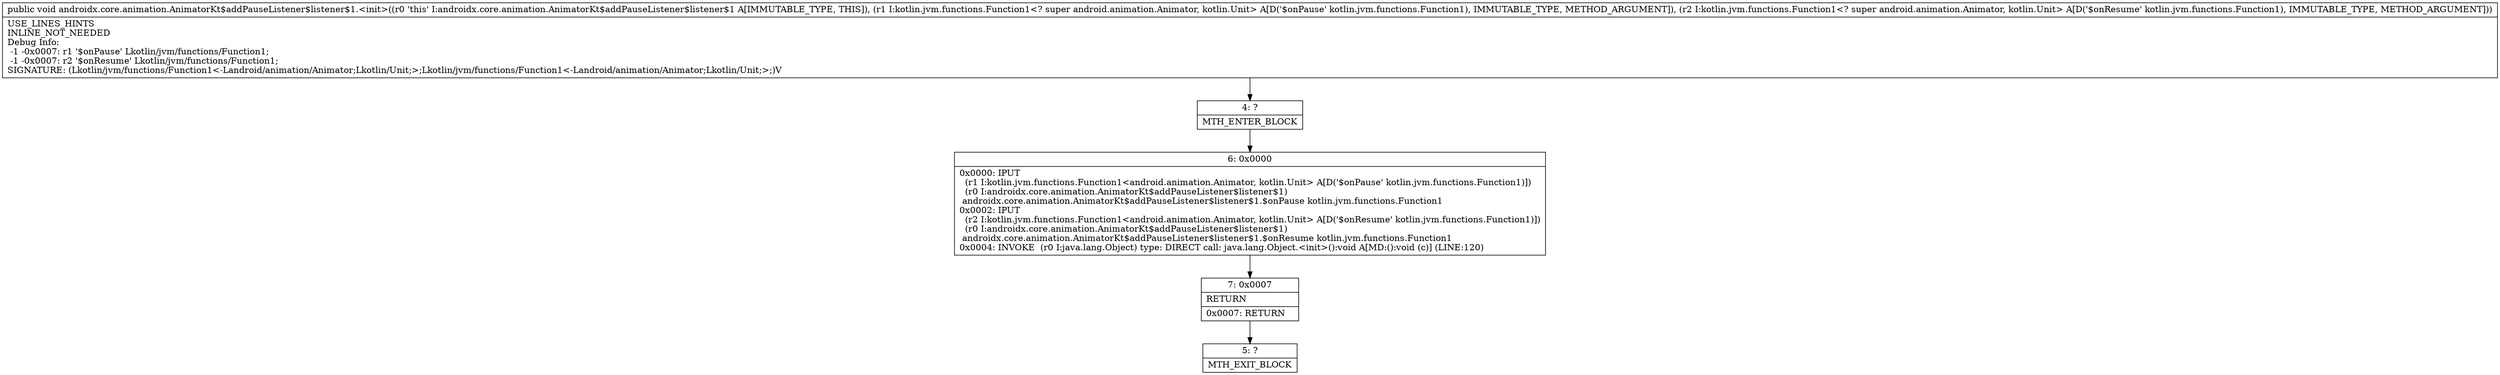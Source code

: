 digraph "CFG forandroidx.core.animation.AnimatorKt$addPauseListener$listener$1.\<init\>(Lkotlin\/jvm\/functions\/Function1;Lkotlin\/jvm\/functions\/Function1;)V" {
Node_4 [shape=record,label="{4\:\ ?|MTH_ENTER_BLOCK\l}"];
Node_6 [shape=record,label="{6\:\ 0x0000|0x0000: IPUT  \l  (r1 I:kotlin.jvm.functions.Function1\<android.animation.Animator, kotlin.Unit\> A[D('$onPause' kotlin.jvm.functions.Function1)])\l  (r0 I:androidx.core.animation.AnimatorKt$addPauseListener$listener$1)\l androidx.core.animation.AnimatorKt$addPauseListener$listener$1.$onPause kotlin.jvm.functions.Function1 \l0x0002: IPUT  \l  (r2 I:kotlin.jvm.functions.Function1\<android.animation.Animator, kotlin.Unit\> A[D('$onResume' kotlin.jvm.functions.Function1)])\l  (r0 I:androidx.core.animation.AnimatorKt$addPauseListener$listener$1)\l androidx.core.animation.AnimatorKt$addPauseListener$listener$1.$onResume kotlin.jvm.functions.Function1 \l0x0004: INVOKE  (r0 I:java.lang.Object) type: DIRECT call: java.lang.Object.\<init\>():void A[MD:():void (c)] (LINE:120)\l}"];
Node_7 [shape=record,label="{7\:\ 0x0007|RETURN\l|0x0007: RETURN   \l}"];
Node_5 [shape=record,label="{5\:\ ?|MTH_EXIT_BLOCK\l}"];
MethodNode[shape=record,label="{public void androidx.core.animation.AnimatorKt$addPauseListener$listener$1.\<init\>((r0 'this' I:androidx.core.animation.AnimatorKt$addPauseListener$listener$1 A[IMMUTABLE_TYPE, THIS]), (r1 I:kotlin.jvm.functions.Function1\<? super android.animation.Animator, kotlin.Unit\> A[D('$onPause' kotlin.jvm.functions.Function1), IMMUTABLE_TYPE, METHOD_ARGUMENT]), (r2 I:kotlin.jvm.functions.Function1\<? super android.animation.Animator, kotlin.Unit\> A[D('$onResume' kotlin.jvm.functions.Function1), IMMUTABLE_TYPE, METHOD_ARGUMENT]))  | USE_LINES_HINTS\lINLINE_NOT_NEEDED\lDebug Info:\l  \-1 \-0x0007: r1 '$onPause' Lkotlin\/jvm\/functions\/Function1;\l  \-1 \-0x0007: r2 '$onResume' Lkotlin\/jvm\/functions\/Function1;\lSIGNATURE: (Lkotlin\/jvm\/functions\/Function1\<\-Landroid\/animation\/Animator;Lkotlin\/Unit;\>;Lkotlin\/jvm\/functions\/Function1\<\-Landroid\/animation\/Animator;Lkotlin\/Unit;\>;)V\l}"];
MethodNode -> Node_4;Node_4 -> Node_6;
Node_6 -> Node_7;
Node_7 -> Node_5;
}

